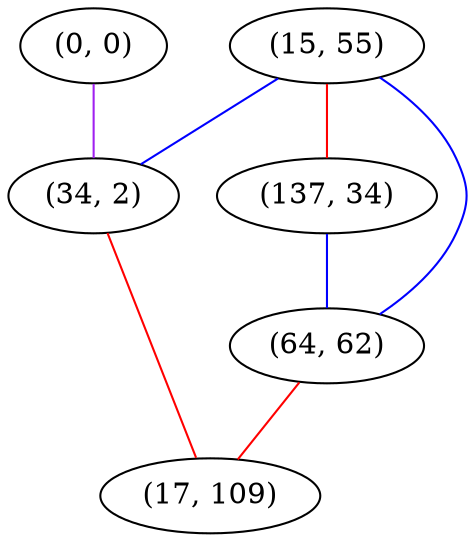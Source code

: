 graph "" {
"(0, 0)";
"(15, 55)";
"(137, 34)";
"(34, 2)";
"(64, 62)";
"(17, 109)";
"(0, 0)" -- "(34, 2)"  [color=purple, key=0, weight=4];
"(15, 55)" -- "(137, 34)"  [color=red, key=0, weight=1];
"(15, 55)" -- "(64, 62)"  [color=blue, key=0, weight=3];
"(15, 55)" -- "(34, 2)"  [color=blue, key=0, weight=3];
"(137, 34)" -- "(64, 62)"  [color=blue, key=0, weight=3];
"(34, 2)" -- "(17, 109)"  [color=red, key=0, weight=1];
"(64, 62)" -- "(17, 109)"  [color=red, key=0, weight=1];
}
